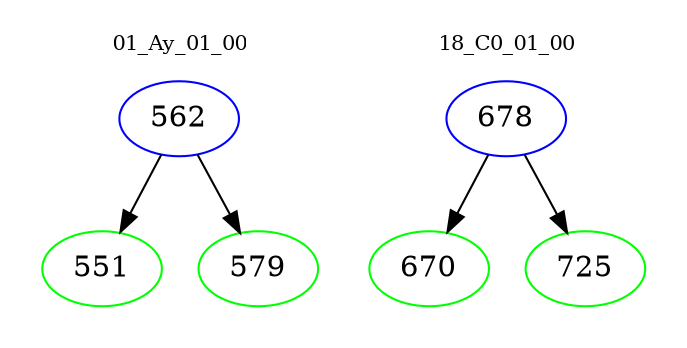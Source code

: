 digraph{
subgraph cluster_0 {
color = white
label = "01_Ay_01_00";
fontsize=10;
T0_562 [label="562", color="blue"]
T0_562 -> T0_551 [color="black"]
T0_551 [label="551", color="green"]
T0_562 -> T0_579 [color="black"]
T0_579 [label="579", color="green"]
}
subgraph cluster_1 {
color = white
label = "18_C0_01_00";
fontsize=10;
T1_678 [label="678", color="blue"]
T1_678 -> T1_670 [color="black"]
T1_670 [label="670", color="green"]
T1_678 -> T1_725 [color="black"]
T1_725 [label="725", color="green"]
}
}
